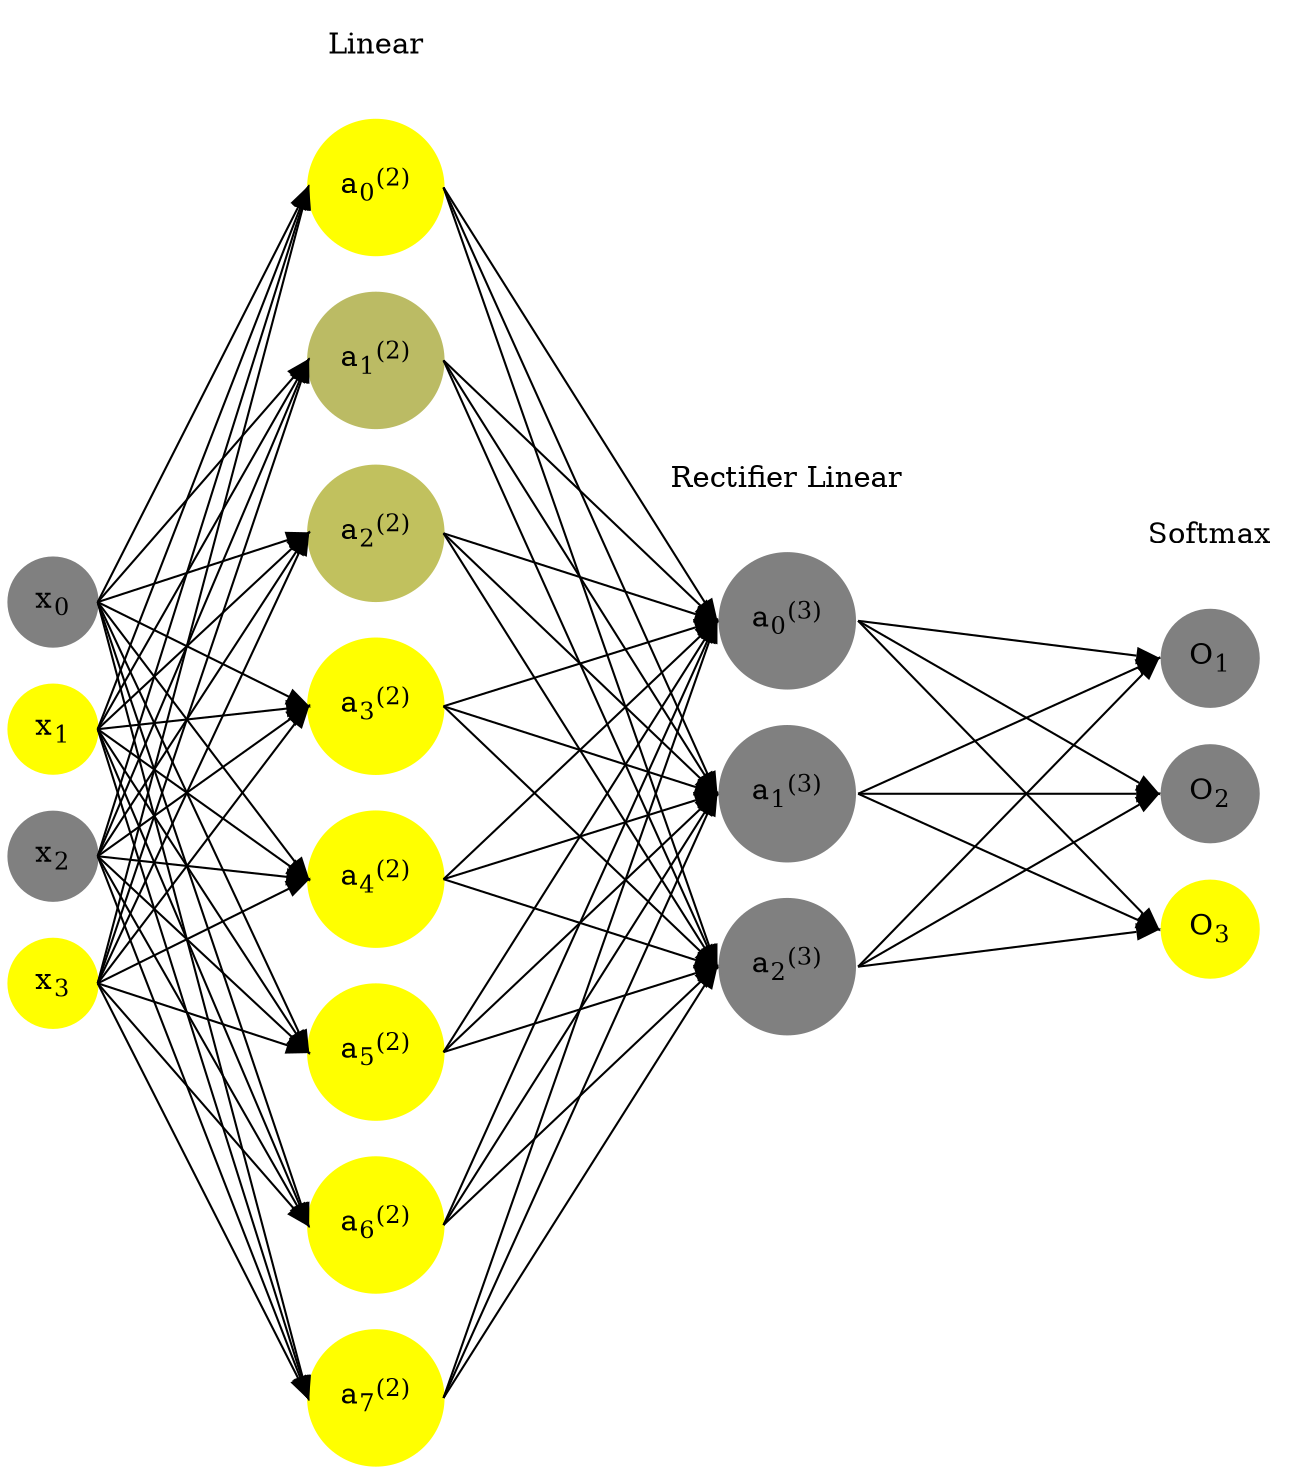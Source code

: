 digraph G {
	rankdir = LR;
	splines=false;
	edge[style=invis];
	ranksep= 1.4;
	{
	node [shape=circle, color="0.1667, 0.0, 0.5", style=filled, fillcolor="0.1667, 0.0, 0.5"];
	x0 [label=<x<sub>0</sub>>];
	}
	{
	node [shape=circle, color="0.1667, 1.0, 1.0", style=filled, fillcolor="0.1667, 1.0, 1.0"];
	x1 [label=<x<sub>1</sub>>];
	}
	{
	node [shape=circle, color="0.1667, 0.0, 0.5", style=filled, fillcolor="0.1667, 0.0, 0.5"];
	x2 [label=<x<sub>2</sub>>];
	}
	{
	node [shape=circle, color="0.1667, 1.0, 1.0", style=filled, fillcolor="0.1667, 1.0, 1.0"];
	x3 [label=<x<sub>3</sub>>];
	}
	{
	node [shape=circle, color="0.1667, 1.013633, 1.006816", style=filled, fillcolor="0.1667, 1.013633, 1.006816"];
	a02 [label=<a<sub>0</sub><sup>(2)</sup>>];
	}
	{
	node [shape=circle, color="0.1667, 0.467227, 0.733613", style=filled, fillcolor="0.1667, 0.467227, 0.733613"];
	a12 [label=<a<sub>1</sub><sup>(2)</sup>>];
	}
	{
	node [shape=circle, color="0.1667, 0.513274, 0.756637", style=filled, fillcolor="0.1667, 0.513274, 0.756637"];
	a22 [label=<a<sub>2</sub><sup>(2)</sup>>];
	}
	{
	node [shape=circle, color="0.1667, 1.884014, 1.442007", style=filled, fillcolor="0.1667, 1.884014, 1.442007"];
	a32 [label=<a<sub>3</sub><sup>(2)</sup>>];
	}
	{
	node [shape=circle, color="0.1667, 1.577448, 1.288724", style=filled, fillcolor="0.1667, 1.577448, 1.288724"];
	a42 [label=<a<sub>4</sub><sup>(2)</sup>>];
	}
	{
	node [shape=circle, color="0.1667, 1.604429, 1.302214", style=filled, fillcolor="0.1667, 1.604429, 1.302214"];
	a52 [label=<a<sub>5</sub><sup>(2)</sup>>];
	}
	{
	node [shape=circle, color="0.1667, 1.265577, 1.132789", style=filled, fillcolor="0.1667, 1.265577, 1.132789"];
	a62 [label=<a<sub>6</sub><sup>(2)</sup>>];
	}
	{
	node [shape=circle, color="0.1667, 1.376799, 1.188400", style=filled, fillcolor="0.1667, 1.376799, 1.188400"];
	a72 [label=<a<sub>7</sub><sup>(2)</sup>>];
	}
	{
	node [shape=circle, color="0.1667, 0.000000, 0.500000", style=filled, fillcolor="0.1667, 0.000000, 0.500000"];
	a03 [label=<a<sub>0</sub><sup>(3)</sup>>];
	}
	{
	node [shape=circle, color="0.1667, 0.000000, 0.500000", style=filled, fillcolor="0.1667, 0.000000, 0.500000"];
	a13 [label=<a<sub>1</sub><sup>(3)</sup>>];
	}
	{
	node [shape=circle, color="0.1667, 0.000000, 0.500000", style=filled, fillcolor="0.1667, 0.000000, 0.500000"];
	a23 [label=<a<sub>2</sub><sup>(3)</sup>>];
	}
	{
	node [shape=circle, color="0.1667, 0.0, 0.5", style=filled, fillcolor="0.1667, 0.0, 0.5"];
	O1 [label=<O<sub>1</sub>>];
	}
	{
	node [shape=circle, color="0.1667, 0.0, 0.5", style=filled, fillcolor="0.1667, 0.0, 0.5"];
	O2 [label=<O<sub>2</sub>>];
	}
	{
	node [shape=circle, color="0.1667, 1.0, 1.0", style=filled, fillcolor="0.1667, 1.0, 1.0"];
	O3 [label=<O<sub>3</sub>>];
	}
	{
	rank=same;
	x0->x1->x2->x3;
	}
	{
	rank=same;
	a02->a12->a22->a32->a42->a52->a62->a72;
	}
	{
	rank=same;
	a03->a13->a23;
	}
	{
	rank=same;
	O1->O2->O3;
	}
	l1 [shape=plaintext,label="Linear"];
	l1->a02;
	{rank=same; l1;a02};
	l2 [shape=plaintext,label="Rectifier Linear"];
	l2->a03;
	{rank=same; l2;a03};
	l3 [shape=plaintext,label="Softmax"];
	l3->O1;
	{rank=same; l3;O1};
edge[style=solid, tailport=e, headport=w];
	{x0;x1;x2;x3} -> {a02;a12;a22;a32;a42;a52;a62;a72};
	{a02;a12;a22;a32;a42;a52;a62;a72} -> {a03;a13;a23};
	{a03;a13;a23} -> {O1,O2,O3};
}